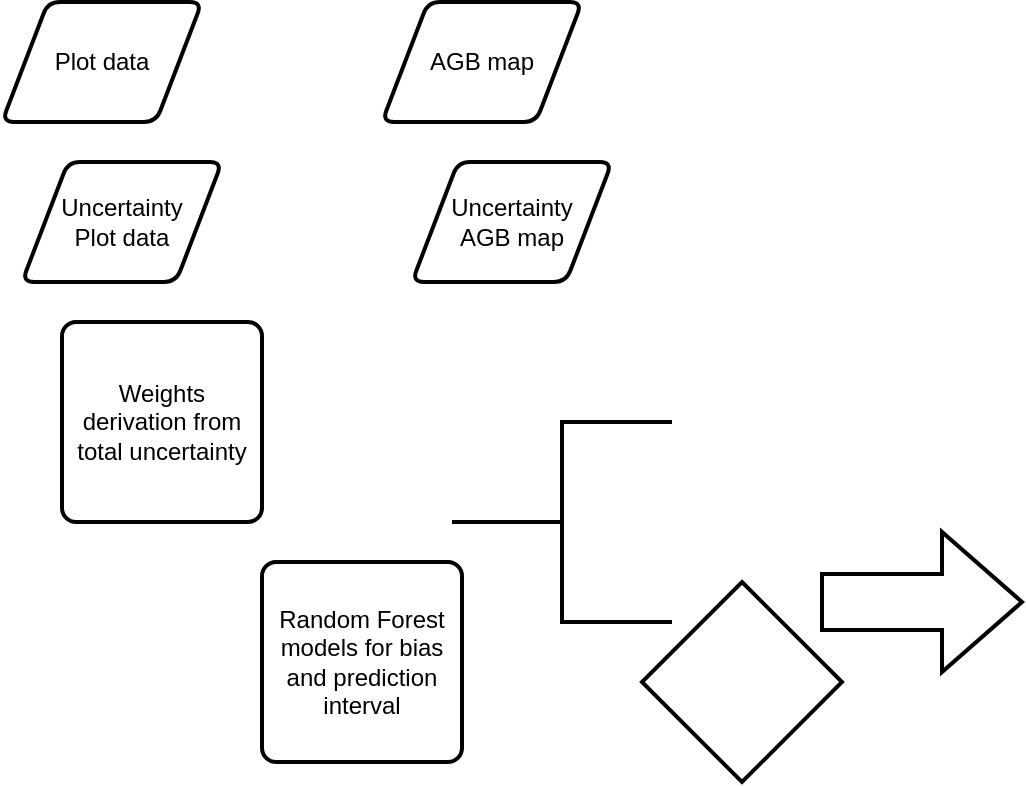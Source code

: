<mxfile version="12.2.2" type="github" pages="1">
  <diagram id="p8VwJA1MWE8HJcfDLHrL" name="Page-1">
    <mxGraphModel dx="1622" dy="853" grid="1" gridSize="10" guides="1" tooltips="1" connect="1" arrows="1" fold="1" page="1" pageScale="1" pageWidth="850" pageHeight="1100" math="0" shadow="0">
      <root>
        <mxCell id="0"/>
        <mxCell id="1" parent="0"/>
        <mxCell id="grZF7iGKTRO_I2X3JlcP-2" value="Uncertainty&lt;br&gt;Plot data" style="shape=parallelogram;html=1;strokeWidth=2;perimeter=parallelogramPerimeter;whiteSpace=wrap;rounded=1;arcSize=12;size=0.23;" vertex="1" parent="1">
          <mxGeometry x="180" y="370" width="100" height="60" as="geometry"/>
        </mxCell>
        <mxCell id="grZF7iGKTRO_I2X3JlcP-3" value="AGB map" style="shape=parallelogram;html=1;strokeWidth=2;perimeter=parallelogramPerimeter;whiteSpace=wrap;rounded=1;arcSize=12;size=0.23;" vertex="1" parent="1">
          <mxGeometry x="360" y="290" width="100" height="60" as="geometry"/>
        </mxCell>
        <mxCell id="grZF7iGKTRO_I2X3JlcP-4" value="Uncertainty&lt;br&gt;AGB map" style="shape=parallelogram;html=1;strokeWidth=2;perimeter=parallelogramPerimeter;whiteSpace=wrap;rounded=1;arcSize=12;size=0.23;" vertex="1" parent="1">
          <mxGeometry x="375" y="370" width="100" height="60" as="geometry"/>
        </mxCell>
        <mxCell id="grZF7iGKTRO_I2X3JlcP-5" value="Plot data" style="shape=parallelogram;html=1;strokeWidth=2;perimeter=parallelogramPerimeter;whiteSpace=wrap;rounded=1;arcSize=12;size=0.23;" vertex="1" parent="1">
          <mxGeometry x="170" y="290" width="100" height="60" as="geometry"/>
        </mxCell>
        <mxCell id="grZF7iGKTRO_I2X3JlcP-6" value="" style="strokeWidth=2;html=1;shape=mxgraph.flowchart.annotation_2;align=left;labelPosition=right;pointerEvents=1;" vertex="1" parent="1">
          <mxGeometry x="395" y="500" width="110" height="100" as="geometry"/>
        </mxCell>
        <mxCell id="grZF7iGKTRO_I2X3JlcP-7" value="Random Forest models for bias and prediction interval" style="rounded=1;whiteSpace=wrap;html=1;absoluteArcSize=1;arcSize=14;strokeWidth=2;" vertex="1" parent="1">
          <mxGeometry x="300" y="570" width="100" height="100" as="geometry"/>
        </mxCell>
        <mxCell id="grZF7iGKTRO_I2X3JlcP-9" value="" style="verticalLabelPosition=bottom;verticalAlign=top;html=1;strokeWidth=2;shape=mxgraph.arrows2.arrow;dy=0.6;dx=40;notch=0;" vertex="1" parent="1">
          <mxGeometry x="580" y="555" width="100" height="70" as="geometry"/>
        </mxCell>
        <mxCell id="grZF7iGKTRO_I2X3JlcP-10" value="" style="strokeWidth=2;html=1;shape=mxgraph.flowchart.decision;whiteSpace=wrap;" vertex="1" parent="1">
          <mxGeometry x="490" y="580" width="100" height="100" as="geometry"/>
        </mxCell>
        <mxCell id="grZF7iGKTRO_I2X3JlcP-11" value="Weights derivation from total uncertainty" style="rounded=1;whiteSpace=wrap;html=1;absoluteArcSize=1;arcSize=14;strokeWidth=2;" vertex="1" parent="1">
          <mxGeometry x="200" y="450" width="100" height="100" as="geometry"/>
        </mxCell>
      </root>
    </mxGraphModel>
  </diagram>
</mxfile>
